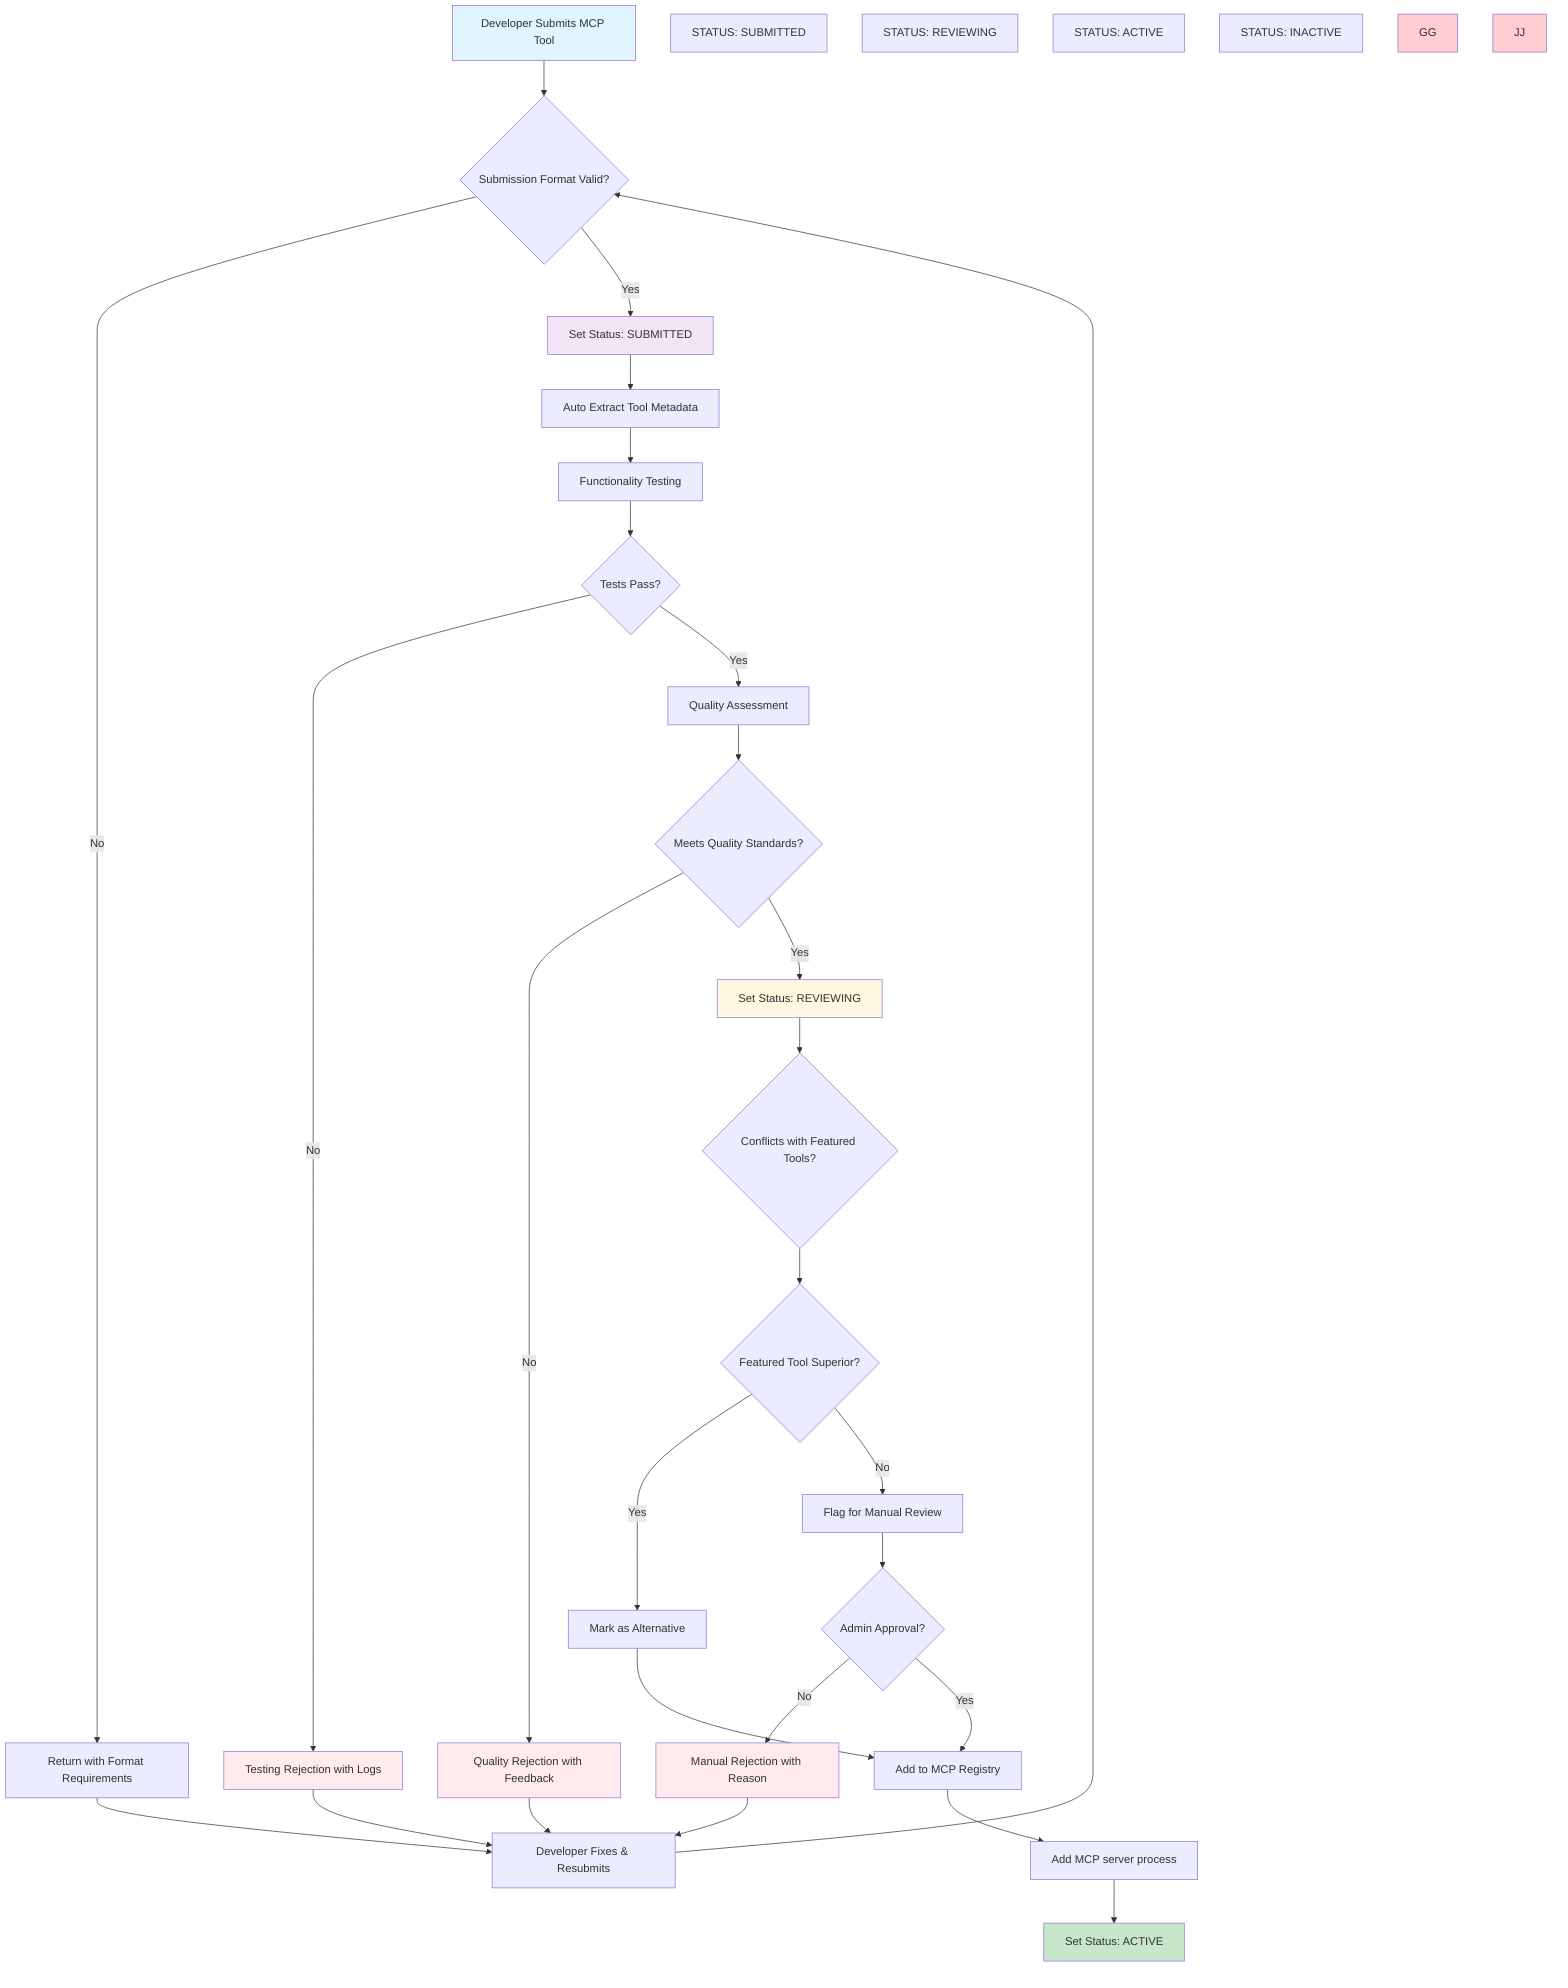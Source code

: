 flowchart TD
    A[Developer Submits MCP Tool] --> B{Submission Format Valid?}
    B -->|No| C[Return with Format Requirements]
    B -->|Yes| D[Set Status: SUBMITTED]
    
    D --> E[Auto Extract Tool Metadata]



    
    
    
     
    G --> I{Featured Tool Superior?}
    I -->|Yes| J[Mark as Alternative]
    I -->|No| K[Flag for Manual Review]
    
    E --> O[Functionality Testing]
    
    O --> P{Tests Pass?}
    P -->|No| Q[Testing Rejection with Logs]
    P -->|Yes| R[Quality Assessment]
    
    R --> S{Meets Quality Standards?}
    S -->|No| T[Quality Rejection with Feedback]
    S -->|Yes| U[Set Status: REVIEWING]
    
    U --> G{Conflicts with Featured Tools?}
     
    K --> X{Admin Approval?}
    X -->|No| Y[Manual Rejection with Reason]
    X -->|Yes| Z[Add to MCP Registry]
    
    J --> Z
    Z --> BB[Add MCP server process]
    BB --> CC[Set Status: ACTIVE]
    
   
    %% Status flows
   
    
    C --> MM[Developer Fixes & Resubmits]
    Q --> MM
    T --> MM
    Y --> MM
    MM --> B
    
    %% Status boxes
    NN[STATUS: SUBMITTED]
    OO[STATUS: REVIEWING]    
    QQ[STATUS: ACTIVE]
    RR[STATUS: INACTIVE]
    
    style A fill:#e1f5fe
  
    style Q fill:#ffebee
    style T fill:#ffebee
    style Y fill:#ffebee
    style D fill:#f3e5f5
    style U fill:#fff8e1
    
    style CC fill:#c8e6c9
    style GG fill:#ffcdd2
    style JJ fill:#ffcdd2